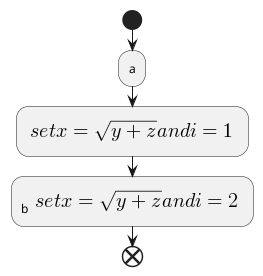{
  "sha1": "cvuszq3at6qx7xkqzyz7zg0tu6t1cyt",
  "insertion": {
    "when": "2024-06-01T09:03:02.140Z",
    "url": "http://forum.plantuml.net/8257/math-when-exporting-to-latex",
    "user": "plantuml@gmail.com"
  }
}
@startuml
start
:a;
:<latex>set $x = \sqrt{y+z}$ and $i = 1$</latex>;
:b <latex>set $x = \sqrt{y+z}$ and $i = 2$</latex>;
end
@enduml
